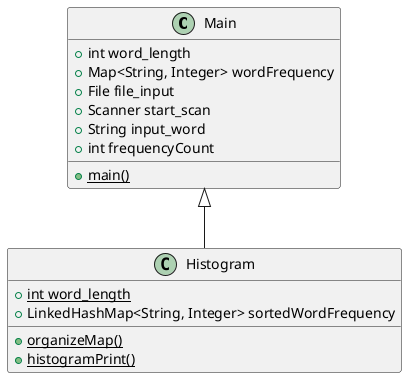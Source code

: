 @startuml
'https://plantuml.com/class-diagram

class Main
class Histogram
Main <|-- Histogram

class Histogram {
    {static} +int word_length
    +LinkedHashMap<String, Integer> sortedWordFrequency
    {static} +organizeMap()
    {static} +histogramPrint()
}

class Main {
    +int word_length
    +Map<String, Integer> wordFrequency
    +File file_input
    +Scanner start_scan
    +String input_word
    +int frequencyCount
    {static} +main()
}

@enduml